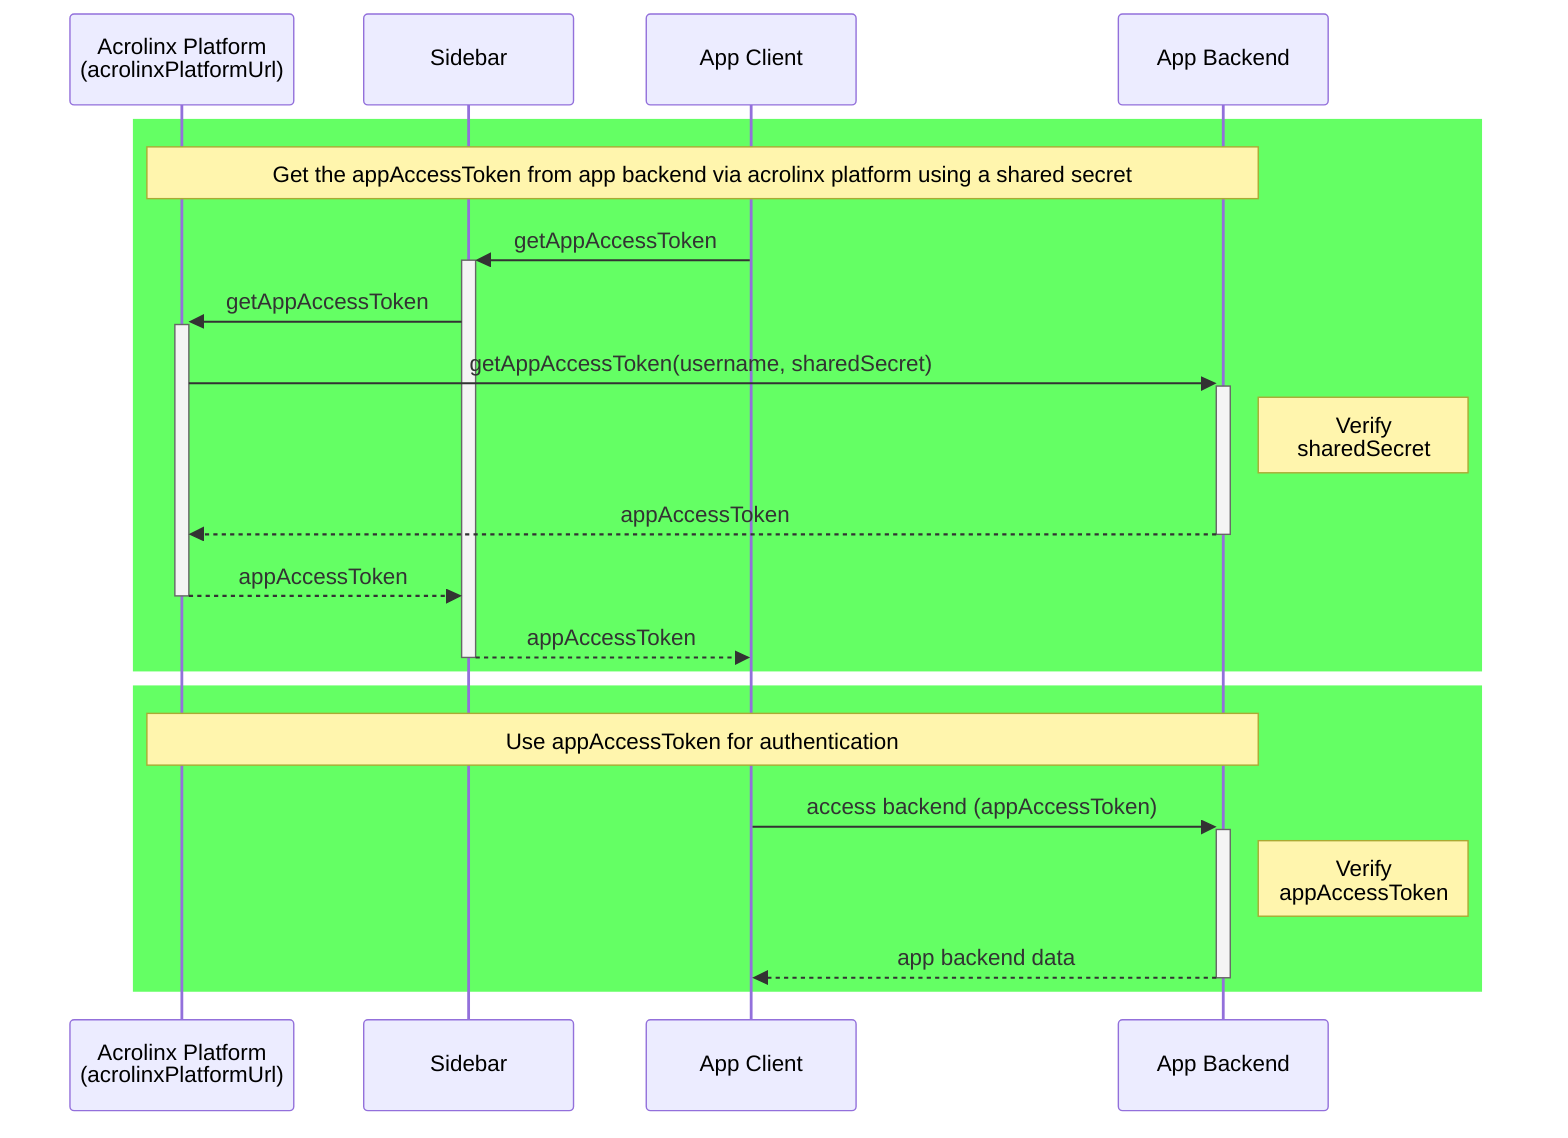 sequenceDiagram
    participant Acrolinx_Platform as Acrolinx Platform <br>(acrolinxPlatformUrl)
    participant Sidebar
    participant App_Client as App Client
    participant App_Backend as App Backend

    rect rgb(100, 255, 100)
      Note over Acrolinx_Platform,App_Backend: Get the appAccessToken from app backend via acrolinx platform using a shared secret

      App_Client->>+Sidebar: getAppAccessToken
      Sidebar->>+Acrolinx_Platform: getAppAccessToken

      Acrolinx_Platform->>+App_Backend: getAppAccessToken(username, sharedSecret)
      Note right of App_Backend: Verify <br/> sharedSecret

      App_Backend-->>-Acrolinx_Platform: appAccessToken

      Acrolinx_Platform-->>-Sidebar: appAccessToken
      Sidebar-->>-App_Client: appAccessToken
    end

    rect rgb(100, 255, 100)
      Note over Acrolinx_Platform, App_Backend: Use appAccessToken for authentication

      App_Client->>+App_Backend: access backend (appAccessToken)

      Note right of App_Backend: Verify <br/> appAccessToken

      App_Backend-->>-App_Client: app backend data
    end